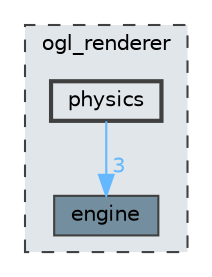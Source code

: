 digraph "C:/Users/s239074/Documents/ogl_renderer/ogl_renderer/physics"
{
 // LATEX_PDF_SIZE
  bgcolor="transparent";
  edge [fontname=Helvetica,fontsize=10,labelfontname=Helvetica,labelfontsize=10];
  node [fontname=Helvetica,fontsize=10,shape=box,height=0.2,width=0.4];
  compound=true
  subgraph clusterdir_2b2a168c9e13632d0f1f804bd0adc88f {
    graph [ bgcolor="#e0e6e9", pencolor="grey25", label="ogl_renderer", fontname=Helvetica,fontsize=10 style="filled,dashed", URL="dir_2b2a168c9e13632d0f1f804bd0adc88f.html",tooltip=""]
  dir_0ab00c0635e63e1504d17e57dc41b5b8 [label="engine", fillcolor="#738e9e", color="grey25", style="filled", URL="dir_0ab00c0635e63e1504d17e57dc41b5b8.html",tooltip=""];
  dir_eab6abb7a0d6c10319759a047a21e4ac [label="physics", fillcolor="#e0e6e9", color="grey25", style="filled,bold", URL="dir_eab6abb7a0d6c10319759a047a21e4ac.html",tooltip=""];
  }
  dir_eab6abb7a0d6c10319759a047a21e4ac->dir_0ab00c0635e63e1504d17e57dc41b5b8 [headlabel="3", labeldistance=1.5 headhref="dir_000002_000000.html" color="steelblue1" fontcolor="steelblue1"];
}
